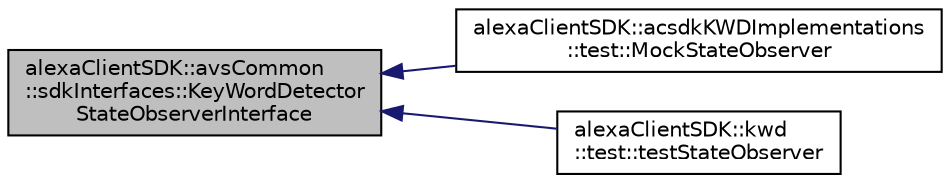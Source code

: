 digraph "alexaClientSDK::avsCommon::sdkInterfaces::KeyWordDetectorStateObserverInterface"
{
 // LATEX_PDF_SIZE
  edge [fontname="Helvetica",fontsize="10",labelfontname="Helvetica",labelfontsize="10"];
  node [fontname="Helvetica",fontsize="10",shape=record];
  rankdir="LR";
  Node1 [label="alexaClientSDK::avsCommon\l::sdkInterfaces::KeyWordDetector\lStateObserverInterface",height=0.2,width=0.4,color="black", fillcolor="grey75", style="filled", fontcolor="black",tooltip=" "];
  Node1 -> Node2 [dir="back",color="midnightblue",fontsize="10",style="solid",fontname="Helvetica"];
  Node2 [label="alexaClientSDK::acsdkKWDImplementations\l::test::MockStateObserver",height=0.2,width=0.4,color="black", fillcolor="white", style="filled",URL="$classalexa_client_s_d_k_1_1acsdk_k_w_d_implementations_1_1test_1_1_mock_state_observer.html",tooltip="A test observer that mocks out the KeyWordDetectorStateObserverInterface#onStateChanged() call."];
  Node1 -> Node3 [dir="back",color="midnightblue",fontsize="10",style="solid",fontname="Helvetica"];
  Node3 [label="alexaClientSDK::kwd\l::test::testStateObserver",height=0.2,width=0.4,color="black", fillcolor="white", style="filled",URL="$classalexa_client_s_d_k_1_1kwd_1_1test_1_1test_state_observer.html",tooltip="A test observer that mocks out the KeyWordDetectorStateObserverInterface#onStateChanged() call."];
}

